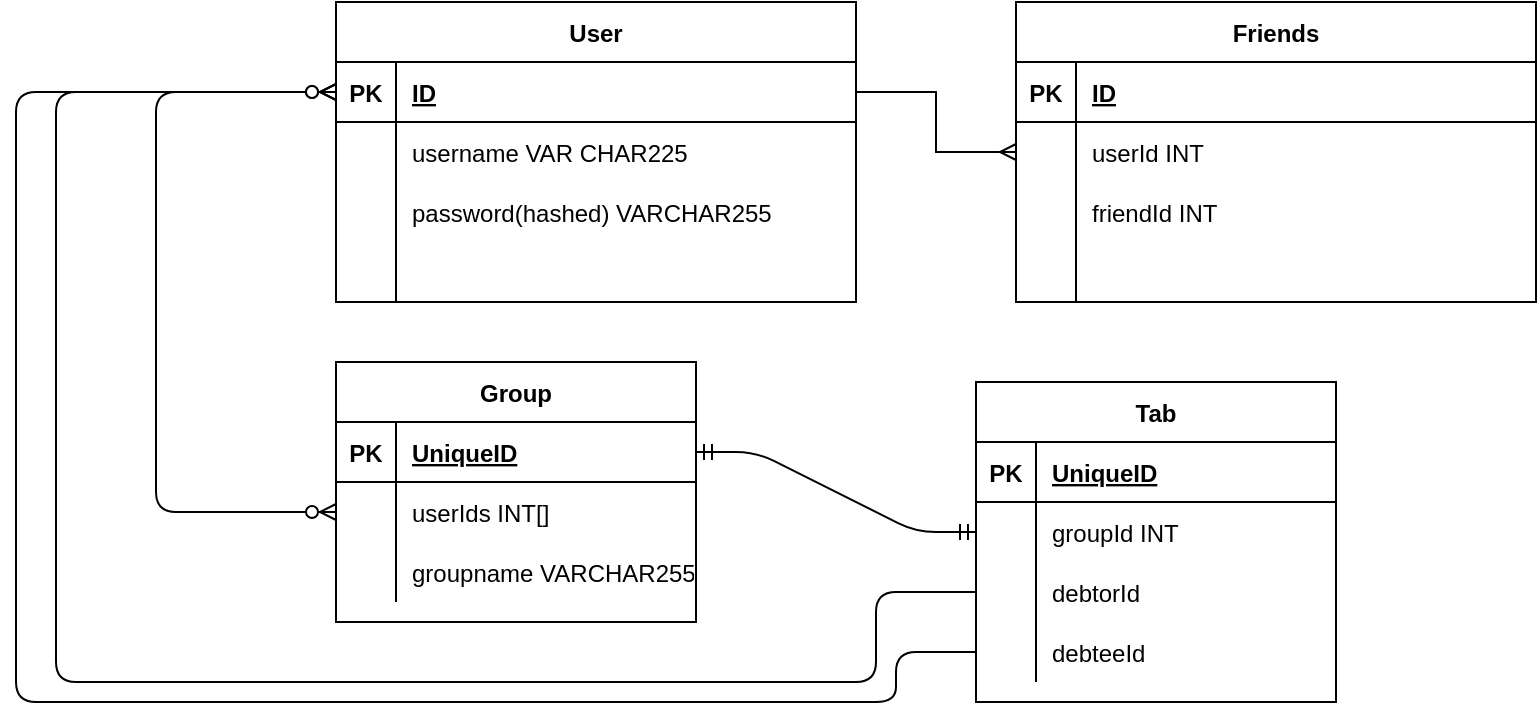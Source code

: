 <mxfile version="15.1.2" type="github">
  <diagram id="X_OOPp4SAURcgkI0Tyxi" name="Page-1">
    <mxGraphModel dx="2103" dy="595" grid="1" gridSize="10" guides="1" tooltips="1" connect="1" arrows="1" fold="1" page="1" pageScale="1" pageWidth="850" pageHeight="1100" math="0" shadow="0">
      <root>
        <mxCell id="0" />
        <mxCell id="1" parent="0" />
        <mxCell id="OHjqlBQJEFkPsQ11QvOy-43" value="" style="edgeStyle=orthogonalEdgeStyle;rounded=0;orthogonalLoop=1;jettySize=auto;html=1;exitX=1;exitY=0.5;exitDx=0;exitDy=0;endArrow=ERmany;endFill=0;" edge="1" parent="1" source="OHjqlBQJEFkPsQ11QvOy-18" target="OHjqlBQJEFkPsQ11QvOy-30">
          <mxGeometry relative="1" as="geometry" />
        </mxCell>
        <mxCell id="OHjqlBQJEFkPsQ11QvOy-17" value="User" style="shape=table;startSize=30;container=1;collapsible=1;childLayout=tableLayout;fixedRows=1;rowLines=0;fontStyle=1;align=center;resizeLast=1;" vertex="1" parent="1">
          <mxGeometry x="30" y="150" width="260" height="150" as="geometry" />
        </mxCell>
        <mxCell id="OHjqlBQJEFkPsQ11QvOy-18" value="" style="shape=partialRectangle;collapsible=0;dropTarget=0;pointerEvents=0;fillColor=none;top=0;left=0;bottom=1;right=0;points=[[0,0.5],[1,0.5]];portConstraint=eastwest;" vertex="1" parent="OHjqlBQJEFkPsQ11QvOy-17">
          <mxGeometry y="30" width="260" height="30" as="geometry" />
        </mxCell>
        <mxCell id="OHjqlBQJEFkPsQ11QvOy-19" value="PK" style="shape=partialRectangle;connectable=0;fillColor=none;top=0;left=0;bottom=0;right=0;fontStyle=1;overflow=hidden;" vertex="1" parent="OHjqlBQJEFkPsQ11QvOy-18">
          <mxGeometry width="30" height="30" as="geometry" />
        </mxCell>
        <mxCell id="OHjqlBQJEFkPsQ11QvOy-20" value="ID" style="shape=partialRectangle;connectable=0;fillColor=none;top=0;left=0;bottom=0;right=0;align=left;spacingLeft=6;fontStyle=5;overflow=hidden;" vertex="1" parent="OHjqlBQJEFkPsQ11QvOy-18">
          <mxGeometry x="30" width="230" height="30" as="geometry" />
        </mxCell>
        <mxCell id="OHjqlBQJEFkPsQ11QvOy-21" value="" style="shape=partialRectangle;collapsible=0;dropTarget=0;pointerEvents=0;fillColor=none;top=0;left=0;bottom=0;right=0;points=[[0,0.5],[1,0.5]];portConstraint=eastwest;" vertex="1" parent="OHjqlBQJEFkPsQ11QvOy-17">
          <mxGeometry y="60" width="260" height="30" as="geometry" />
        </mxCell>
        <mxCell id="OHjqlBQJEFkPsQ11QvOy-22" value="" style="shape=partialRectangle;connectable=0;fillColor=none;top=0;left=0;bottom=0;right=0;editable=1;overflow=hidden;" vertex="1" parent="OHjqlBQJEFkPsQ11QvOy-21">
          <mxGeometry width="30" height="30" as="geometry" />
        </mxCell>
        <mxCell id="OHjqlBQJEFkPsQ11QvOy-23" value="username VAR CHAR225" style="shape=partialRectangle;connectable=0;fillColor=none;top=0;left=0;bottom=0;right=0;align=left;spacingLeft=6;overflow=hidden;" vertex="1" parent="OHjqlBQJEFkPsQ11QvOy-21">
          <mxGeometry x="30" width="230" height="30" as="geometry" />
        </mxCell>
        <mxCell id="OHjqlBQJEFkPsQ11QvOy-24" value="" style="shape=partialRectangle;collapsible=0;dropTarget=0;pointerEvents=0;fillColor=none;top=0;left=0;bottom=0;right=0;points=[[0,0.5],[1,0.5]];portConstraint=eastwest;" vertex="1" parent="OHjqlBQJEFkPsQ11QvOy-17">
          <mxGeometry y="90" width="260" height="30" as="geometry" />
        </mxCell>
        <mxCell id="OHjqlBQJEFkPsQ11QvOy-25" value="" style="shape=partialRectangle;connectable=0;fillColor=none;top=0;left=0;bottom=0;right=0;editable=1;overflow=hidden;" vertex="1" parent="OHjqlBQJEFkPsQ11QvOy-24">
          <mxGeometry width="30" height="30" as="geometry" />
        </mxCell>
        <mxCell id="OHjqlBQJEFkPsQ11QvOy-26" value="password(hashed) VARCHAR255" style="shape=partialRectangle;connectable=0;fillColor=none;top=0;left=0;bottom=0;right=0;align=left;spacingLeft=6;overflow=hidden;" vertex="1" parent="OHjqlBQJEFkPsQ11QvOy-24">
          <mxGeometry x="30" width="230" height="30" as="geometry" />
        </mxCell>
        <mxCell id="OHjqlBQJEFkPsQ11QvOy-27" value="" style="shape=partialRectangle;collapsible=0;dropTarget=0;pointerEvents=0;fillColor=none;top=0;left=0;bottom=0;right=0;points=[[0,0.5],[1,0.5]];portConstraint=eastwest;" vertex="1" parent="OHjqlBQJEFkPsQ11QvOy-17">
          <mxGeometry y="120" width="260" height="30" as="geometry" />
        </mxCell>
        <mxCell id="OHjqlBQJEFkPsQ11QvOy-28" value="" style="shape=partialRectangle;connectable=0;fillColor=none;top=0;left=0;bottom=0;right=0;editable=1;overflow=hidden;" vertex="1" parent="OHjqlBQJEFkPsQ11QvOy-27">
          <mxGeometry width="30" height="30" as="geometry" />
        </mxCell>
        <mxCell id="OHjqlBQJEFkPsQ11QvOy-29" value="" style="shape=partialRectangle;connectable=0;fillColor=none;top=0;left=0;bottom=0;right=0;align=left;spacingLeft=6;overflow=hidden;" vertex="1" parent="OHjqlBQJEFkPsQ11QvOy-27">
          <mxGeometry x="30" width="230" height="30" as="geometry" />
        </mxCell>
        <mxCell id="OHjqlBQJEFkPsQ11QvOy-30" value="Friends" style="shape=table;startSize=30;container=1;collapsible=1;childLayout=tableLayout;fixedRows=1;rowLines=0;fontStyle=1;align=center;resizeLast=1;" vertex="1" parent="1">
          <mxGeometry x="370" y="150" width="260" height="150" as="geometry" />
        </mxCell>
        <mxCell id="OHjqlBQJEFkPsQ11QvOy-31" value="" style="shape=partialRectangle;collapsible=0;dropTarget=0;pointerEvents=0;fillColor=none;top=0;left=0;bottom=1;right=0;points=[[0,0.5],[1,0.5]];portConstraint=eastwest;" vertex="1" parent="OHjqlBQJEFkPsQ11QvOy-30">
          <mxGeometry y="30" width="260" height="30" as="geometry" />
        </mxCell>
        <mxCell id="OHjqlBQJEFkPsQ11QvOy-32" value="PK" style="shape=partialRectangle;connectable=0;fillColor=none;top=0;left=0;bottom=0;right=0;fontStyle=1;overflow=hidden;" vertex="1" parent="OHjqlBQJEFkPsQ11QvOy-31">
          <mxGeometry width="30" height="30" as="geometry" />
        </mxCell>
        <mxCell id="OHjqlBQJEFkPsQ11QvOy-33" value="ID" style="shape=partialRectangle;connectable=0;fillColor=none;top=0;left=0;bottom=0;right=0;align=left;spacingLeft=6;fontStyle=5;overflow=hidden;" vertex="1" parent="OHjqlBQJEFkPsQ11QvOy-31">
          <mxGeometry x="30" width="230" height="30" as="geometry" />
        </mxCell>
        <mxCell id="OHjqlBQJEFkPsQ11QvOy-34" value="" style="shape=partialRectangle;collapsible=0;dropTarget=0;pointerEvents=0;fillColor=none;top=0;left=0;bottom=0;right=0;points=[[0,0.5],[1,0.5]];portConstraint=eastwest;" vertex="1" parent="OHjqlBQJEFkPsQ11QvOy-30">
          <mxGeometry y="60" width="260" height="30" as="geometry" />
        </mxCell>
        <mxCell id="OHjqlBQJEFkPsQ11QvOy-35" value="" style="shape=partialRectangle;connectable=0;fillColor=none;top=0;left=0;bottom=0;right=0;editable=1;overflow=hidden;" vertex="1" parent="OHjqlBQJEFkPsQ11QvOy-34">
          <mxGeometry width="30" height="30" as="geometry" />
        </mxCell>
        <mxCell id="OHjqlBQJEFkPsQ11QvOy-36" value="userId INT" style="shape=partialRectangle;connectable=0;fillColor=none;top=0;left=0;bottom=0;right=0;align=left;spacingLeft=6;overflow=hidden;" vertex="1" parent="OHjqlBQJEFkPsQ11QvOy-34">
          <mxGeometry x="30" width="230" height="30" as="geometry" />
        </mxCell>
        <mxCell id="OHjqlBQJEFkPsQ11QvOy-37" value="" style="shape=partialRectangle;collapsible=0;dropTarget=0;pointerEvents=0;fillColor=none;top=0;left=0;bottom=0;right=0;points=[[0,0.5],[1,0.5]];portConstraint=eastwest;" vertex="1" parent="OHjqlBQJEFkPsQ11QvOy-30">
          <mxGeometry y="90" width="260" height="30" as="geometry" />
        </mxCell>
        <mxCell id="OHjqlBQJEFkPsQ11QvOy-38" value="" style="shape=partialRectangle;connectable=0;fillColor=none;top=0;left=0;bottom=0;right=0;editable=1;overflow=hidden;" vertex="1" parent="OHjqlBQJEFkPsQ11QvOy-37">
          <mxGeometry width="30" height="30" as="geometry" />
        </mxCell>
        <mxCell id="OHjqlBQJEFkPsQ11QvOy-39" value="friendId INT" style="shape=partialRectangle;connectable=0;fillColor=none;top=0;left=0;bottom=0;right=0;align=left;spacingLeft=6;overflow=hidden;" vertex="1" parent="OHjqlBQJEFkPsQ11QvOy-37">
          <mxGeometry x="30" width="230" height="30" as="geometry" />
        </mxCell>
        <mxCell id="OHjqlBQJEFkPsQ11QvOy-40" value="" style="shape=partialRectangle;collapsible=0;dropTarget=0;pointerEvents=0;fillColor=none;top=0;left=0;bottom=0;right=0;points=[[0,0.5],[1,0.5]];portConstraint=eastwest;" vertex="1" parent="OHjqlBQJEFkPsQ11QvOy-30">
          <mxGeometry y="120" width="260" height="30" as="geometry" />
        </mxCell>
        <mxCell id="OHjqlBQJEFkPsQ11QvOy-41" value="" style="shape=partialRectangle;connectable=0;fillColor=none;top=0;left=0;bottom=0;right=0;editable=1;overflow=hidden;" vertex="1" parent="OHjqlBQJEFkPsQ11QvOy-40">
          <mxGeometry width="30" height="30" as="geometry" />
        </mxCell>
        <mxCell id="OHjqlBQJEFkPsQ11QvOy-42" value="" style="shape=partialRectangle;connectable=0;fillColor=none;top=0;left=0;bottom=0;right=0;align=left;spacingLeft=6;overflow=hidden;" vertex="1" parent="OHjqlBQJEFkPsQ11QvOy-40">
          <mxGeometry x="30" width="230" height="30" as="geometry" />
        </mxCell>
        <mxCell id="OHjqlBQJEFkPsQ11QvOy-53" value="Group" style="shape=table;startSize=30;container=1;collapsible=1;childLayout=tableLayout;fixedRows=1;rowLines=0;fontStyle=1;align=center;resizeLast=1;" vertex="1" parent="1">
          <mxGeometry x="30" y="330" width="180" height="130" as="geometry" />
        </mxCell>
        <mxCell id="OHjqlBQJEFkPsQ11QvOy-54" value="" style="shape=partialRectangle;collapsible=0;dropTarget=0;pointerEvents=0;fillColor=none;top=0;left=0;bottom=1;right=0;points=[[0,0.5],[1,0.5]];portConstraint=eastwest;" vertex="1" parent="OHjqlBQJEFkPsQ11QvOy-53">
          <mxGeometry y="30" width="180" height="30" as="geometry" />
        </mxCell>
        <mxCell id="OHjqlBQJEFkPsQ11QvOy-55" value="PK" style="shape=partialRectangle;connectable=0;fillColor=none;top=0;left=0;bottom=0;right=0;fontStyle=1;overflow=hidden;" vertex="1" parent="OHjqlBQJEFkPsQ11QvOy-54">
          <mxGeometry width="30" height="30" as="geometry" />
        </mxCell>
        <mxCell id="OHjqlBQJEFkPsQ11QvOy-56" value="UniqueID" style="shape=partialRectangle;connectable=0;fillColor=none;top=0;left=0;bottom=0;right=0;align=left;spacingLeft=6;fontStyle=5;overflow=hidden;" vertex="1" parent="OHjqlBQJEFkPsQ11QvOy-54">
          <mxGeometry x="30" width="150" height="30" as="geometry" />
        </mxCell>
        <mxCell id="OHjqlBQJEFkPsQ11QvOy-57" value="" style="shape=partialRectangle;collapsible=0;dropTarget=0;pointerEvents=0;fillColor=none;top=0;left=0;bottom=0;right=0;points=[[0,0.5],[1,0.5]];portConstraint=eastwest;" vertex="1" parent="OHjqlBQJEFkPsQ11QvOy-53">
          <mxGeometry y="60" width="180" height="30" as="geometry" />
        </mxCell>
        <mxCell id="OHjqlBQJEFkPsQ11QvOy-58" value="" style="shape=partialRectangle;connectable=0;fillColor=none;top=0;left=0;bottom=0;right=0;editable=1;overflow=hidden;" vertex="1" parent="OHjqlBQJEFkPsQ11QvOy-57">
          <mxGeometry width="30" height="30" as="geometry" />
        </mxCell>
        <mxCell id="OHjqlBQJEFkPsQ11QvOy-59" value="userIds INT[]" style="shape=partialRectangle;connectable=0;fillColor=none;top=0;left=0;bottom=0;right=0;align=left;spacingLeft=6;overflow=hidden;" vertex="1" parent="OHjqlBQJEFkPsQ11QvOy-57">
          <mxGeometry x="30" width="150" height="30" as="geometry" />
        </mxCell>
        <mxCell id="OHjqlBQJEFkPsQ11QvOy-60" value="" style="shape=partialRectangle;collapsible=0;dropTarget=0;pointerEvents=0;fillColor=none;top=0;left=0;bottom=0;right=0;points=[[0,0.5],[1,0.5]];portConstraint=eastwest;" vertex="1" parent="OHjqlBQJEFkPsQ11QvOy-53">
          <mxGeometry y="90" width="180" height="30" as="geometry" />
        </mxCell>
        <mxCell id="OHjqlBQJEFkPsQ11QvOy-61" value="" style="shape=partialRectangle;connectable=0;fillColor=none;top=0;left=0;bottom=0;right=0;editable=1;overflow=hidden;" vertex="1" parent="OHjqlBQJEFkPsQ11QvOy-60">
          <mxGeometry width="30" height="30" as="geometry" />
        </mxCell>
        <mxCell id="OHjqlBQJEFkPsQ11QvOy-62" value="groupname VARCHAR255" style="shape=partialRectangle;connectable=0;fillColor=none;top=0;left=0;bottom=0;right=0;align=left;spacingLeft=6;overflow=hidden;" vertex="1" parent="OHjqlBQJEFkPsQ11QvOy-60">
          <mxGeometry x="30" width="150" height="30" as="geometry" />
        </mxCell>
        <mxCell id="OHjqlBQJEFkPsQ11QvOy-66" value="" style="fontSize=12;html=1;endArrow=none;endFill=0;exitX=0;exitY=0.5;exitDx=0;exitDy=0;entryX=0;entryY=0.5;entryDx=0;entryDy=0;startArrow=ERzeroToMany;startFill=1;" edge="1" parent="1" source="OHjqlBQJEFkPsQ11QvOy-57" target="OHjqlBQJEFkPsQ11QvOy-18">
          <mxGeometry width="100" height="100" relative="1" as="geometry">
            <mxPoint x="410" y="360" as="sourcePoint" />
            <mxPoint x="20" y="200" as="targetPoint" />
            <Array as="points">
              <mxPoint x="-60" y="405" />
              <mxPoint x="-60" y="310" />
              <mxPoint x="-60" y="195" />
            </Array>
          </mxGeometry>
        </mxCell>
        <mxCell id="OHjqlBQJEFkPsQ11QvOy-67" value="Tab" style="shape=table;startSize=30;container=1;collapsible=1;childLayout=tableLayout;fixedRows=1;rowLines=0;fontStyle=1;align=center;resizeLast=1;" vertex="1" parent="1">
          <mxGeometry x="350" y="340" width="180" height="160" as="geometry" />
        </mxCell>
        <mxCell id="OHjqlBQJEFkPsQ11QvOy-68" value="" style="shape=partialRectangle;collapsible=0;dropTarget=0;pointerEvents=0;fillColor=none;top=0;left=0;bottom=1;right=0;points=[[0,0.5],[1,0.5]];portConstraint=eastwest;" vertex="1" parent="OHjqlBQJEFkPsQ11QvOy-67">
          <mxGeometry y="30" width="180" height="30" as="geometry" />
        </mxCell>
        <mxCell id="OHjqlBQJEFkPsQ11QvOy-69" value="PK" style="shape=partialRectangle;connectable=0;fillColor=none;top=0;left=0;bottom=0;right=0;fontStyle=1;overflow=hidden;" vertex="1" parent="OHjqlBQJEFkPsQ11QvOy-68">
          <mxGeometry width="30" height="30" as="geometry" />
        </mxCell>
        <mxCell id="OHjqlBQJEFkPsQ11QvOy-70" value="UniqueID" style="shape=partialRectangle;connectable=0;fillColor=none;top=0;left=0;bottom=0;right=0;align=left;spacingLeft=6;fontStyle=5;overflow=hidden;" vertex="1" parent="OHjqlBQJEFkPsQ11QvOy-68">
          <mxGeometry x="30" width="150" height="30" as="geometry" />
        </mxCell>
        <mxCell id="OHjqlBQJEFkPsQ11QvOy-71" value="" style="shape=partialRectangle;collapsible=0;dropTarget=0;pointerEvents=0;fillColor=none;top=0;left=0;bottom=0;right=0;points=[[0,0.5],[1,0.5]];portConstraint=eastwest;" vertex="1" parent="OHjqlBQJEFkPsQ11QvOy-67">
          <mxGeometry y="60" width="180" height="30" as="geometry" />
        </mxCell>
        <mxCell id="OHjqlBQJEFkPsQ11QvOy-72" value="" style="shape=partialRectangle;connectable=0;fillColor=none;top=0;left=0;bottom=0;right=0;editable=1;overflow=hidden;" vertex="1" parent="OHjqlBQJEFkPsQ11QvOy-71">
          <mxGeometry width="30" height="30" as="geometry" />
        </mxCell>
        <mxCell id="OHjqlBQJEFkPsQ11QvOy-73" value="groupId INT" style="shape=partialRectangle;connectable=0;fillColor=none;top=0;left=0;bottom=0;right=0;align=left;spacingLeft=6;overflow=hidden;" vertex="1" parent="OHjqlBQJEFkPsQ11QvOy-71">
          <mxGeometry x="30" width="150" height="30" as="geometry" />
        </mxCell>
        <mxCell id="OHjqlBQJEFkPsQ11QvOy-74" value="" style="shape=partialRectangle;collapsible=0;dropTarget=0;pointerEvents=0;fillColor=none;top=0;left=0;bottom=0;right=0;points=[[0,0.5],[1,0.5]];portConstraint=eastwest;" vertex="1" parent="OHjqlBQJEFkPsQ11QvOy-67">
          <mxGeometry y="90" width="180" height="30" as="geometry" />
        </mxCell>
        <mxCell id="OHjqlBQJEFkPsQ11QvOy-75" value="" style="shape=partialRectangle;connectable=0;fillColor=none;top=0;left=0;bottom=0;right=0;editable=1;overflow=hidden;" vertex="1" parent="OHjqlBQJEFkPsQ11QvOy-74">
          <mxGeometry width="30" height="30" as="geometry" />
        </mxCell>
        <mxCell id="OHjqlBQJEFkPsQ11QvOy-76" value="debtorId" style="shape=partialRectangle;connectable=0;fillColor=none;top=0;left=0;bottom=0;right=0;align=left;spacingLeft=6;overflow=hidden;" vertex="1" parent="OHjqlBQJEFkPsQ11QvOy-74">
          <mxGeometry x="30" width="150" height="30" as="geometry" />
        </mxCell>
        <mxCell id="OHjqlBQJEFkPsQ11QvOy-77" value="" style="shape=partialRectangle;collapsible=0;dropTarget=0;pointerEvents=0;fillColor=none;top=0;left=0;bottom=0;right=0;points=[[0,0.5],[1,0.5]];portConstraint=eastwest;" vertex="1" parent="OHjqlBQJEFkPsQ11QvOy-67">
          <mxGeometry y="120" width="180" height="30" as="geometry" />
        </mxCell>
        <mxCell id="OHjqlBQJEFkPsQ11QvOy-78" value="" style="shape=partialRectangle;connectable=0;fillColor=none;top=0;left=0;bottom=0;right=0;editable=1;overflow=hidden;" vertex="1" parent="OHjqlBQJEFkPsQ11QvOy-77">
          <mxGeometry width="30" height="30" as="geometry" />
        </mxCell>
        <mxCell id="OHjqlBQJEFkPsQ11QvOy-79" value="debteeId" style="shape=partialRectangle;connectable=0;fillColor=none;top=0;left=0;bottom=0;right=0;align=left;spacingLeft=6;overflow=hidden;" vertex="1" parent="OHjqlBQJEFkPsQ11QvOy-77">
          <mxGeometry x="30" width="150" height="30" as="geometry" />
        </mxCell>
        <mxCell id="OHjqlBQJEFkPsQ11QvOy-81" value="" style="edgeStyle=entityRelationEdgeStyle;fontSize=12;html=1;endArrow=ERmandOne;startArrow=ERmandOne;exitX=1;exitY=0.5;exitDx=0;exitDy=0;entryX=0;entryY=0.5;entryDx=0;entryDy=0;" edge="1" parent="1" source="OHjqlBQJEFkPsQ11QvOy-54" target="OHjqlBQJEFkPsQ11QvOy-71">
          <mxGeometry width="100" height="100" relative="1" as="geometry">
            <mxPoint x="410" y="360" as="sourcePoint" />
            <mxPoint x="510" y="260" as="targetPoint" />
          </mxGeometry>
        </mxCell>
        <mxCell id="OHjqlBQJEFkPsQ11QvOy-82" value="" style="edgeStyle=orthogonalEdgeStyle;fontSize=12;html=1;endArrow=ERzeroToMany;endFill=1;exitX=0;exitY=0.5;exitDx=0;exitDy=0;entryX=0;entryY=0.5;entryDx=0;entryDy=0;" edge="1" parent="1" source="OHjqlBQJEFkPsQ11QvOy-74" target="OHjqlBQJEFkPsQ11QvOy-18">
          <mxGeometry width="100" height="100" relative="1" as="geometry">
            <mxPoint x="410" y="360" as="sourcePoint" />
            <mxPoint x="-30" y="180" as="targetPoint" />
            <Array as="points">
              <mxPoint x="300" y="445" />
              <mxPoint x="300" y="490" />
              <mxPoint x="-110" y="490" />
              <mxPoint x="-110" y="195" />
            </Array>
          </mxGeometry>
        </mxCell>
        <mxCell id="OHjqlBQJEFkPsQ11QvOy-83" value="" style="edgeStyle=orthogonalEdgeStyle;fontSize=12;html=1;endArrow=ERzeroToMany;endFill=1;exitX=0;exitY=0.5;exitDx=0;exitDy=0;entryX=0;entryY=0.5;entryDx=0;entryDy=0;" edge="1" parent="1" source="OHjqlBQJEFkPsQ11QvOy-77" target="OHjqlBQJEFkPsQ11QvOy-18">
          <mxGeometry width="100" height="100" relative="1" as="geometry">
            <mxPoint x="360" y="455" as="sourcePoint" />
            <mxPoint x="10" y="205" as="targetPoint" />
            <Array as="points">
              <mxPoint x="310" y="475" />
              <mxPoint x="310" y="500" />
              <mxPoint x="-130" y="500" />
              <mxPoint x="-130" y="195" />
            </Array>
          </mxGeometry>
        </mxCell>
      </root>
    </mxGraphModel>
  </diagram>
</mxfile>
